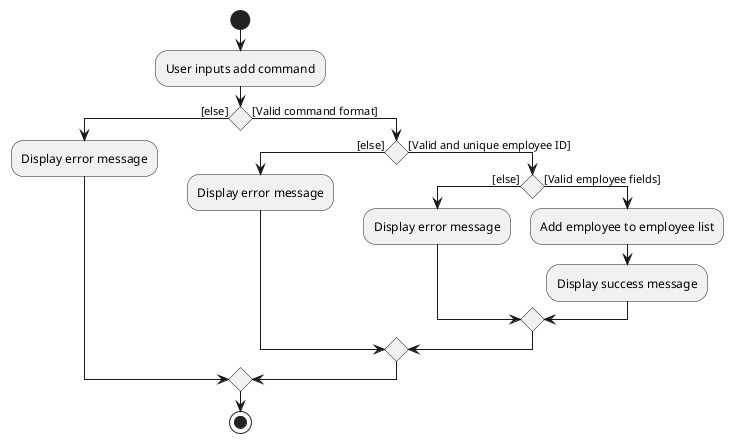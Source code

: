 @startuml
'https://plantuml.com/activity-diagram-beta

start
:User inputs add command;

if () then ([else])
:Display error message;
else ([Valid command format])
if () then ([else])
:Display error message;
else ([Valid and unique employee ID])
if () then ([else])
:Display error message;
else ([Valid employee fields])

:Add employee to employee list;
:Display success message;
endif
endif
endif
stop

@enduml
